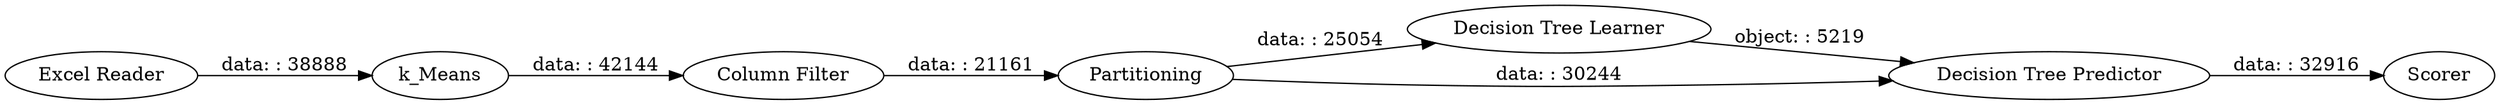 digraph {
	"-3675785986992082182_11" [label="Decision Tree Learner"]
	"-3675785986992082182_8" [label="Excel Reader"]
	"-3675785986992082182_39" [label="Column Filter"]
	"-3675785986992082182_12" [label="Decision Tree Predictor"]
	"-3675785986992082182_9" [label=k_Means]
	"-3675785986992082182_13" [label=Scorer]
	"-3675785986992082182_10" [label=Partitioning]
	"-3675785986992082182_10" -> "-3675785986992082182_11" [label="data: : 25054"]
	"-3675785986992082182_10" -> "-3675785986992082182_12" [label="data: : 30244"]
	"-3675785986992082182_12" -> "-3675785986992082182_13" [label="data: : 32916"]
	"-3675785986992082182_8" -> "-3675785986992082182_9" [label="data: : 38888"]
	"-3675785986992082182_9" -> "-3675785986992082182_39" [label="data: : 42144"]
	"-3675785986992082182_11" -> "-3675785986992082182_12" [label="object: : 5219"]
	"-3675785986992082182_39" -> "-3675785986992082182_10" [label="data: : 21161"]
	rankdir=LR
}
